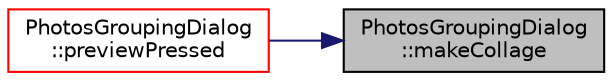 digraph "PhotosGroupingDialog::makeCollage"
{
 // LATEX_PDF_SIZE
  edge [fontname="Helvetica",fontsize="10",labelfontname="Helvetica",labelfontsize="10"];
  node [fontname="Helvetica",fontsize="10",shape=record];
  rankdir="RL";
  Node1 [label="PhotosGroupingDialog\l::makeCollage",height=0.2,width=0.4,color="black", fillcolor="grey75", style="filled", fontcolor="black",tooltip=" "];
  Node1 -> Node2 [dir="back",color="midnightblue",fontsize="10",style="solid",fontname="Helvetica"];
  Node2 [label="PhotosGroupingDialog\l::previewPressed",height=0.2,width=0.4,color="red", fillcolor="white", style="filled",URL="$class_photos_grouping_dialog.html#a4fe16c0e98343d75ed8386a35e2f1471",tooltip=" "];
}
